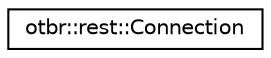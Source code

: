 digraph "Graphical Class Hierarchy"
{
  edge [fontname="Helvetica",fontsize="10",labelfontname="Helvetica",labelfontsize="10"];
  node [fontname="Helvetica",fontsize="10",shape=record];
  rankdir="LR";
  Node0 [label="otbr::rest::Connection",height=0.2,width=0.4,color="black", fillcolor="white", style="filled",URL="$d4/db3/classotbr_1_1rest_1_1Connection.html",tooltip="This class implements a Connection class of each socket connection. "];
}
